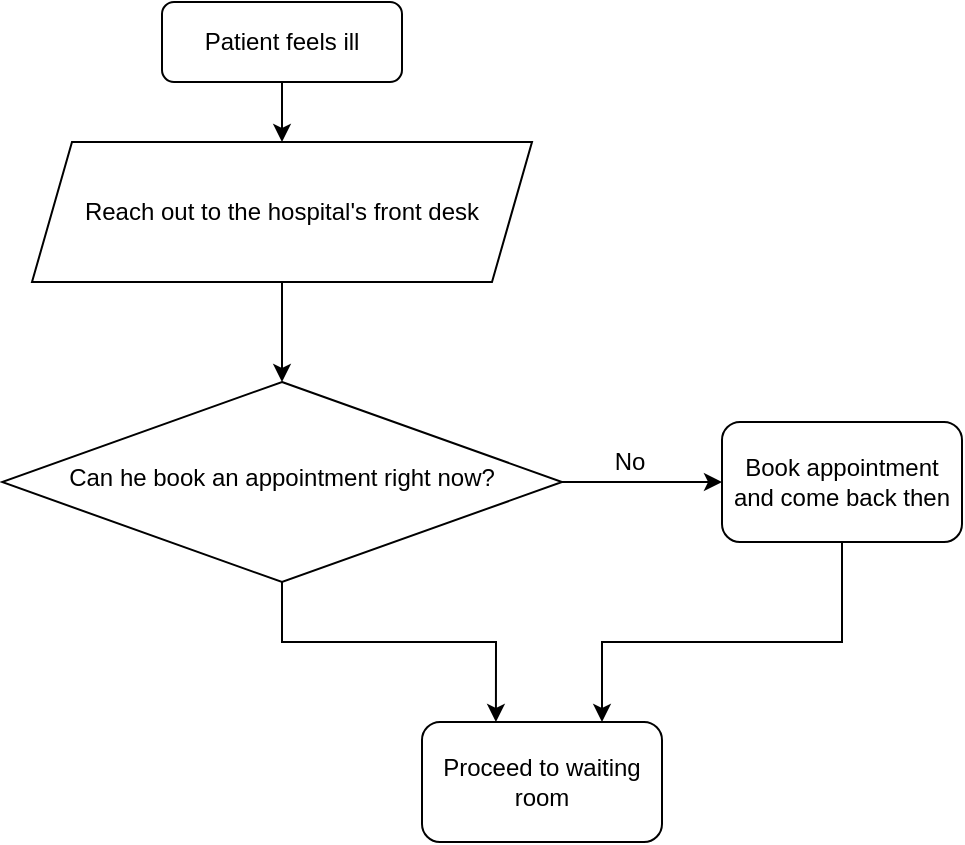 <mxfile version="13.10.4" type="device"><diagram id="C5RBs43oDa-KdzZeNtuy" name="Page-1"><mxGraphModel dx="1422" dy="802" grid="1" gridSize="10" guides="1" tooltips="1" connect="1" arrows="1" fold="1" page="1" pageScale="1" pageWidth="827" pageHeight="1169" math="0" shadow="0"><root><mxCell id="WIyWlLk6GJQsqaUBKTNV-0"/><mxCell id="WIyWlLk6GJQsqaUBKTNV-1" parent="WIyWlLk6GJQsqaUBKTNV-0"/><mxCell id="oanr-EQyQzYv-M6Vnsms-4" style="edgeStyle=orthogonalEdgeStyle;rounded=0;orthogonalLoop=1;jettySize=auto;html=1;exitX=0.5;exitY=1;exitDx=0;exitDy=0;entryX=0.5;entryY=0;entryDx=0;entryDy=0;" edge="1" parent="WIyWlLk6GJQsqaUBKTNV-1" source="WIyWlLk6GJQsqaUBKTNV-3" target="oanr-EQyQzYv-M6Vnsms-0"><mxGeometry relative="1" as="geometry"/></mxCell><mxCell id="WIyWlLk6GJQsqaUBKTNV-3" value="Patient feels ill" style="rounded=1;whiteSpace=wrap;html=1;fontSize=12;glass=0;strokeWidth=1;shadow=0;" parent="WIyWlLk6GJQsqaUBKTNV-1" vertex="1"><mxGeometry x="160" y="80" width="120" height="40" as="geometry"/></mxCell><mxCell id="oanr-EQyQzYv-M6Vnsms-5" style="edgeStyle=orthogonalEdgeStyle;rounded=0;orthogonalLoop=1;jettySize=auto;html=1;exitX=1;exitY=0.5;exitDx=0;exitDy=0;" edge="1" parent="WIyWlLk6GJQsqaUBKTNV-1" source="WIyWlLk6GJQsqaUBKTNV-10"><mxGeometry relative="1" as="geometry"><mxPoint x="440" y="320" as="targetPoint"/></mxGeometry></mxCell><mxCell id="oanr-EQyQzYv-M6Vnsms-9" style="edgeStyle=orthogonalEdgeStyle;rounded=0;orthogonalLoop=1;jettySize=auto;html=1;entryX=0.308;entryY=0;entryDx=0;entryDy=0;entryPerimeter=0;" edge="1" parent="WIyWlLk6GJQsqaUBKTNV-1" source="WIyWlLk6GJQsqaUBKTNV-10" target="oanr-EQyQzYv-M6Vnsms-8"><mxGeometry relative="1" as="geometry"><mxPoint x="340" y="410" as="targetPoint"/><Array as="points"><mxPoint x="220" y="400"/><mxPoint x="327" y="400"/></Array></mxGeometry></mxCell><mxCell id="WIyWlLk6GJQsqaUBKTNV-10" value="Can he book an appointment right now?" style="rhombus;html=1;shadow=0;fontFamily=Helvetica;fontSize=12;align=center;strokeWidth=1;spacing=6;spacingTop=-4;whiteSpace=wrap;" parent="WIyWlLk6GJQsqaUBKTNV-1" vertex="1"><mxGeometry x="80" y="270" width="280" height="100" as="geometry"/></mxCell><mxCell id="oanr-EQyQzYv-M6Vnsms-3" style="edgeStyle=orthogonalEdgeStyle;rounded=0;orthogonalLoop=1;jettySize=auto;html=1;exitX=0.5;exitY=1;exitDx=0;exitDy=0;" edge="1" parent="WIyWlLk6GJQsqaUBKTNV-1" source="oanr-EQyQzYv-M6Vnsms-0" target="WIyWlLk6GJQsqaUBKTNV-10"><mxGeometry relative="1" as="geometry"/></mxCell><mxCell id="oanr-EQyQzYv-M6Vnsms-0" value="Reach out to the hospital's front desk" style="shape=parallelogram;perimeter=parallelogramPerimeter;whiteSpace=wrap;html=1;fixedSize=1;" vertex="1" parent="WIyWlLk6GJQsqaUBKTNV-1"><mxGeometry x="95" y="150" width="250" height="70" as="geometry"/></mxCell><mxCell id="oanr-EQyQzYv-M6Vnsms-10" style="edgeStyle=orthogonalEdgeStyle;rounded=0;orthogonalLoop=1;jettySize=auto;html=1;exitX=0.5;exitY=1;exitDx=0;exitDy=0;entryX=0.75;entryY=0;entryDx=0;entryDy=0;" edge="1" parent="WIyWlLk6GJQsqaUBKTNV-1" source="oanr-EQyQzYv-M6Vnsms-6" target="oanr-EQyQzYv-M6Vnsms-8"><mxGeometry relative="1" as="geometry"><Array as="points"><mxPoint x="500" y="400"/><mxPoint x="380" y="400"/></Array></mxGeometry></mxCell><mxCell id="oanr-EQyQzYv-M6Vnsms-6" value="Book appointment and come back then" style="rounded=1;whiteSpace=wrap;html=1;" vertex="1" parent="WIyWlLk6GJQsqaUBKTNV-1"><mxGeometry x="440" y="290" width="120" height="60" as="geometry"/></mxCell><mxCell id="oanr-EQyQzYv-M6Vnsms-7" value="No" style="text;html=1;strokeColor=none;fillColor=none;align=center;verticalAlign=middle;whiteSpace=wrap;rounded=0;" vertex="1" parent="WIyWlLk6GJQsqaUBKTNV-1"><mxGeometry x="374" y="300" width="40" height="20" as="geometry"/></mxCell><mxCell id="oanr-EQyQzYv-M6Vnsms-8" value="Proceed to waiting room" style="rounded=1;whiteSpace=wrap;html=1;" vertex="1" parent="WIyWlLk6GJQsqaUBKTNV-1"><mxGeometry x="290" y="440" width="120" height="60" as="geometry"/></mxCell></root></mxGraphModel></diagram></mxfile>